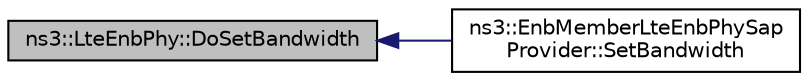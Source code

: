 digraph "ns3::LteEnbPhy::DoSetBandwidth"
{
  edge [fontname="Helvetica",fontsize="10",labelfontname="Helvetica",labelfontsize="10"];
  node [fontname="Helvetica",fontsize="10",shape=record];
  rankdir="LR";
  Node1 [label="ns3::LteEnbPhy::DoSetBandwidth",height=0.2,width=0.4,color="black", fillcolor="grey75", style="filled", fontcolor="black"];
  Node1 -> Node2 [dir="back",color="midnightblue",fontsize="10",style="solid"];
  Node2 [label="ns3::EnbMemberLteEnbPhySap\lProvider::SetBandwidth",height=0.2,width=0.4,color="black", fillcolor="white", style="filled",URL="$d2/da3/classns3_1_1EnbMemberLteEnbPhySapProvider.html#a8a391b3486c0a936f64cbd7b13454c8f"];
}
